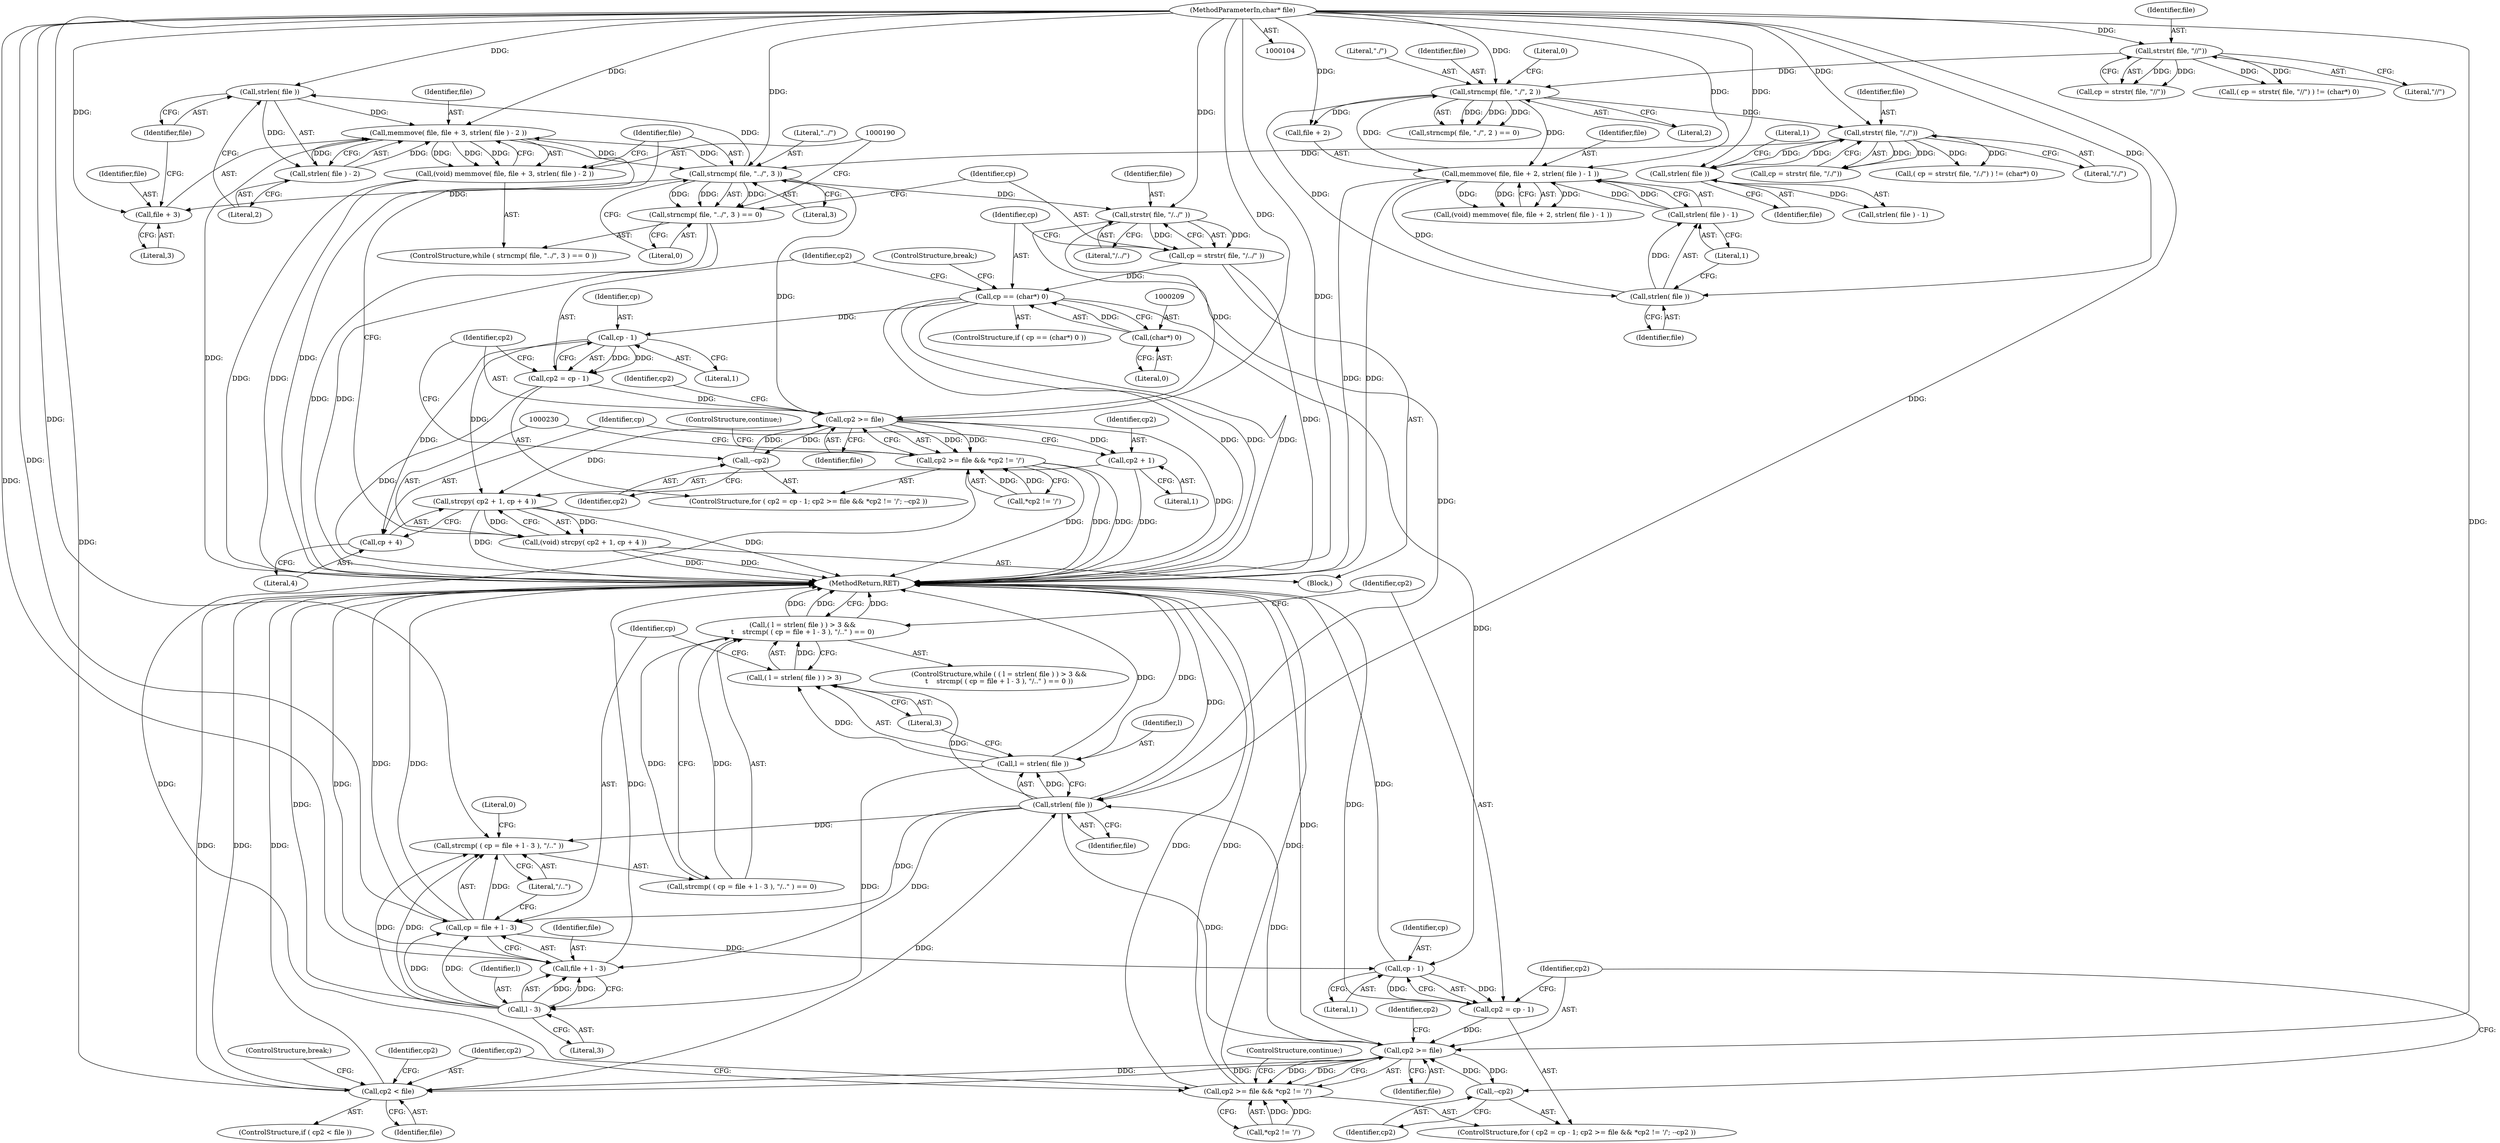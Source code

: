 digraph "1_sthttpd_c0dc63a49d8605649f1d8e4a96c9b468b0bff660@API" {
"1000197" [label="(Call,strlen( file ))"];
"1000105" [label="(MethodParameterIn,char* file)"];
"1000184" [label="(Call,strncmp( file, \"../\", 3 ))"];
"1000163" [label="(Call,strstr( file, \"/./\"))"];
"1000177" [label="(Call,strlen( file ))"];
"1000143" [label="(Call,strncmp( file, \"./\", 2 ))"];
"1000150" [label="(Call,memmove( file, file + 2, strlen( file ) - 1 ))"];
"1000156" [label="(Call,strlen( file ))"];
"1000155" [label="(Call,strlen( file ) - 1)"];
"1000114" [label="(Call,strstr( file, \"//\"))"];
"1000219" [label="(Call,cp2 >= file)"];
"1000226" [label="(Call,--cp2)"];
"1000213" [label="(Call,cp2 = cp - 1)"];
"1000215" [label="(Call,cp - 1)"];
"1000206" [label="(Call,cp == (char*) 0)"];
"1000200" [label="(Call,cp = strstr( file, \"/../\" ))"];
"1000202" [label="(Call,strstr( file, \"/../\" ))"];
"1000208" [label="(Call,(char*) 0)"];
"1000191" [label="(Call,memmove( file, file + 3, strlen( file ) - 2 ))"];
"1000197" [label="(Call,strlen( file ))"];
"1000196" [label="(Call,strlen( file ) - 2)"];
"1000183" [label="(Call,strncmp( file, \"../\", 3 ) == 0)"];
"1000193" [label="(Call,file + 3)"];
"1000218" [label="(Call,cp2 >= file && *cp2 != '/')"];
"1000264" [label="(Call,cp2 >= file && *cp2 != '/')"];
"1000231" [label="(Call,strcpy( cp2 + 1, cp + 4 ))"];
"1000229" [label="(Call,(void) strcpy( cp2 + 1, cp + 4 ))"];
"1000232" [label="(Call,cp2 + 1)"];
"1000235" [label="(Call,cp + 4)"];
"1000261" [label="(Call,cp - 1)"];
"1000259" [label="(Call,cp2 = cp - 1)"];
"1000265" [label="(Call,cp2 >= file)"];
"1000243" [label="(Call,strlen( file ))"];
"1000240" [label="(Call,( l = strlen( file ) ) > 3)"];
"1000239" [label="(Call,( l = strlen( file ) ) > 3 &&\n\t    strcmp( ( cp = file + l - 3 ), \"/..\" ) == 0)"];
"1000241" [label="(Call,l = strlen( file ))"];
"1000252" [label="(Call,l - 3)"];
"1000247" [label="(Call,strcmp( ( cp = file + l - 3 ), \"/..\" ))"];
"1000248" [label="(Call,cp = file + l - 3)"];
"1000250" [label="(Call,file + l - 3)"];
"1000272" [label="(Call,--cp2)"];
"1000276" [label="(Call,cp2 < file)"];
"1000189" [label="(Call,(void) memmove( file, file + 3, strlen( file ) - 2 ))"];
"1000182" [label="(ControlStructure,while ( strncmp( file, \"../\", 3 ) == 0 ))"];
"1000242" [label="(Identifier,l)"];
"1000243" [label="(Call,strlen( file ))"];
"1000220" [label="(Identifier,cp2)"];
"1000258" [label="(ControlStructure,for ( cp2 = cp - 1; cp2 >= file && *cp2 != '/'; --cp2 ))"];
"1000151" [label="(Identifier,file)"];
"1000186" [label="(Literal,\"../\")"];
"1000232" [label="(Call,cp2 + 1)"];
"1000273" [label="(Identifier,cp2)"];
"1000212" [label="(ControlStructure,for ( cp2 = cp - 1; cp2 >= file && *cp2 != '/'; --cp2 ))"];
"1000270" [label="(Identifier,cp2)"];
"1000277" [label="(Identifier,cp2)"];
"1000213" [label="(Call,cp2 = cp - 1)"];
"1000210" [label="(Literal,0)"];
"1000219" [label="(Call,cp2 >= file)"];
"1000156" [label="(Call,strlen( file ))"];
"1000146" [label="(Literal,2)"];
"1000211" [label="(ControlStructure,break;)"];
"1000178" [label="(Identifier,file)"];
"1000217" [label="(Literal,1)"];
"1000240" [label="(Call,( l = strlen( file ) ) > 3)"];
"1000265" [label="(Call,cp2 >= file)"];
"1000228" [label="(ControlStructure,continue;)"];
"1000275" [label="(ControlStructure,if ( cp2 < file ))"];
"1000233" [label="(Identifier,cp2)"];
"1000116" [label="(Literal,\"//\")"];
"1000241" [label="(Call,l = strlen( file ))"];
"1000195" [label="(Literal,3)"];
"1000115" [label="(Identifier,file)"];
"1000179" [label="(Literal,1)"];
"1000176" [label="(Call,strlen( file ) - 1)"];
"1000114" [label="(Call,strstr( file, \"//\"))"];
"1000145" [label="(Literal,\"./\")"];
"1000234" [label="(Literal,1)"];
"1000236" [label="(Identifier,cp)"];
"1000227" [label="(Identifier,cp2)"];
"1000144" [label="(Identifier,file)"];
"1000247" [label="(Call,strcmp( ( cp = file + l - 3 ), \"/..\" ))"];
"1000177" [label="(Call,strlen( file ))"];
"1000143" [label="(Call,strncmp( file, \"./\", 2 ))"];
"1000252" [label="(Call,l - 3)"];
"1000256" [label="(Literal,0)"];
"1000215" [label="(Call,cp - 1)"];
"1000206" [label="(Call,cp == (char*) 0)"];
"1000205" [label="(ControlStructure,if ( cp == (char*) 0 ))"];
"1000248" [label="(Call,cp = file + l - 3)"];
"1000189" [label="(Call,(void) memmove( file, file + 3, strlen( file ) - 2 ))"];
"1000251" [label="(Identifier,file)"];
"1000161" [label="(Call,cp = strstr( file, \"/./\"))"];
"1000142" [label="(Call,strncmp( file, \"./\", 2 ) == 0)"];
"1000164" [label="(Identifier,file)"];
"1000160" [label="(Call,( cp = strstr( file, \"/./\") ) != (char*) 0)"];
"1000216" [label="(Identifier,cp)"];
"1000200" [label="(Call,cp = strstr( file, \"/../\" ))"];
"1000264" [label="(Call,cp2 >= file && *cp2 != '/')"];
"1000245" [label="(Literal,3)"];
"1000244" [label="(Identifier,file)"];
"1000272" [label="(Call,--cp2)"];
"1000226" [label="(Call,--cp2)"];
"1000263" [label="(Literal,1)"];
"1000192" [label="(Identifier,file)"];
"1000260" [label="(Identifier,cp2)"];
"1000231" [label="(Call,strcpy( cp2 + 1, cp + 4 ))"];
"1000279" [label="(ControlStructure,break;)"];
"1000250" [label="(Call,file + l - 3)"];
"1000224" [label="(Identifier,cp2)"];
"1000222" [label="(Call,*cp2 != '/')"];
"1000249" [label="(Identifier,cp)"];
"1000155" [label="(Call,strlen( file ) - 1)"];
"1000157" [label="(Identifier,file)"];
"1000111" [label="(Call,( cp = strstr( file, \"//\") ) != (char*) 0)"];
"1000204" [label="(Literal,\"/../\")"];
"1000148" [label="(Call,(void) memmove( file, file + 2, strlen( file ) - 1 ))"];
"1000147" [label="(Literal,0)"];
"1000183" [label="(Call,strncmp( file, \"../\", 3 ) == 0)"];
"1000282" [label="(Identifier,cp2)"];
"1000253" [label="(Identifier,l)"];
"1000268" [label="(Call,*cp2 != '/')"];
"1000274" [label="(ControlStructure,continue;)"];
"1000152" [label="(Call,file + 2)"];
"1000276" [label="(Call,cp2 < file)"];
"1000105" [label="(MethodParameterIn,char* file)"];
"1000150" [label="(Call,memmove( file, file + 2, strlen( file ) - 1 ))"];
"1000259" [label="(Call,cp2 = cp - 1)"];
"1000158" [label="(Literal,1)"];
"1000208" [label="(Call,(char*) 0)"];
"1000262" [label="(Identifier,cp)"];
"1000254" [label="(Literal,3)"];
"1000278" [label="(Identifier,file)"];
"1000197" [label="(Call,strlen( file ))"];
"1000188" [label="(Literal,0)"];
"1000198" [label="(Identifier,file)"];
"1000196" [label="(Call,strlen( file ) - 2)"];
"1000221" [label="(Identifier,file)"];
"1000267" [label="(Identifier,file)"];
"1000246" [label="(Call,strcmp( ( cp = file + l - 3 ), \"/..\" ) == 0)"];
"1000191" [label="(Call,memmove( file, file + 3, strlen( file ) - 2 ))"];
"1000194" [label="(Identifier,file)"];
"1000284" [label="(MethodReturn,RET)"];
"1000165" [label="(Literal,\"/./\")"];
"1000184" [label="(Call,strncmp( file, \"../\", 3 ))"];
"1000214" [label="(Identifier,cp2)"];
"1000203" [label="(Identifier,file)"];
"1000237" [label="(Literal,4)"];
"1000229" [label="(Call,(void) strcpy( cp2 + 1, cp + 4 ))"];
"1000266" [label="(Identifier,cp2)"];
"1000207" [label="(Identifier,cp)"];
"1000187" [label="(Literal,3)"];
"1000112" [label="(Call,cp = strstr( file, \"//\"))"];
"1000255" [label="(Literal,\"/..\")"];
"1000163" [label="(Call,strstr( file, \"/./\"))"];
"1000235" [label="(Call,cp + 4)"];
"1000202" [label="(Call,strstr( file, \"/../\" ))"];
"1000238" [label="(ControlStructure,while ( ( l = strlen( file ) ) > 3 &&\n\t    strcmp( ( cp = file + l - 3 ), \"/..\" ) == 0 ))"];
"1000201" [label="(Identifier,cp)"];
"1000261" [label="(Call,cp - 1)"];
"1000218" [label="(Call,cp2 >= file && *cp2 != '/')"];
"1000185" [label="(Identifier,file)"];
"1000199" [label="(Literal,2)"];
"1000193" [label="(Call,file + 3)"];
"1000239" [label="(Call,( l = strlen( file ) ) > 3 &&\n\t    strcmp( ( cp = file + l - 3 ), \"/..\" ) == 0)"];
"1000181" [label="(Block,)"];
"1000197" -> "1000196"  [label="AST: "];
"1000197" -> "1000198"  [label="CFG: "];
"1000198" -> "1000197"  [label="AST: "];
"1000199" -> "1000197"  [label="CFG: "];
"1000197" -> "1000191"  [label="DDG: "];
"1000197" -> "1000196"  [label="DDG: "];
"1000105" -> "1000197"  [label="DDG: "];
"1000184" -> "1000197"  [label="DDG: "];
"1000105" -> "1000104"  [label="AST: "];
"1000105" -> "1000284"  [label="DDG: "];
"1000105" -> "1000114"  [label="DDG: "];
"1000105" -> "1000143"  [label="DDG: "];
"1000105" -> "1000150"  [label="DDG: "];
"1000105" -> "1000152"  [label="DDG: "];
"1000105" -> "1000156"  [label="DDG: "];
"1000105" -> "1000163"  [label="DDG: "];
"1000105" -> "1000177"  [label="DDG: "];
"1000105" -> "1000184"  [label="DDG: "];
"1000105" -> "1000191"  [label="DDG: "];
"1000105" -> "1000193"  [label="DDG: "];
"1000105" -> "1000202"  [label="DDG: "];
"1000105" -> "1000219"  [label="DDG: "];
"1000105" -> "1000243"  [label="DDG: "];
"1000105" -> "1000247"  [label="DDG: "];
"1000105" -> "1000248"  [label="DDG: "];
"1000105" -> "1000250"  [label="DDG: "];
"1000105" -> "1000265"  [label="DDG: "];
"1000105" -> "1000276"  [label="DDG: "];
"1000184" -> "1000183"  [label="AST: "];
"1000184" -> "1000187"  [label="CFG: "];
"1000185" -> "1000184"  [label="AST: "];
"1000186" -> "1000184"  [label="AST: "];
"1000187" -> "1000184"  [label="AST: "];
"1000188" -> "1000184"  [label="CFG: "];
"1000184" -> "1000183"  [label="DDG: "];
"1000184" -> "1000183"  [label="DDG: "];
"1000184" -> "1000183"  [label="DDG: "];
"1000163" -> "1000184"  [label="DDG: "];
"1000219" -> "1000184"  [label="DDG: "];
"1000191" -> "1000184"  [label="DDG: "];
"1000184" -> "1000191"  [label="DDG: "];
"1000184" -> "1000193"  [label="DDG: "];
"1000184" -> "1000202"  [label="DDG: "];
"1000163" -> "1000161"  [label="AST: "];
"1000163" -> "1000165"  [label="CFG: "];
"1000164" -> "1000163"  [label="AST: "];
"1000165" -> "1000163"  [label="AST: "];
"1000161" -> "1000163"  [label="CFG: "];
"1000163" -> "1000160"  [label="DDG: "];
"1000163" -> "1000160"  [label="DDG: "];
"1000163" -> "1000161"  [label="DDG: "];
"1000163" -> "1000161"  [label="DDG: "];
"1000177" -> "1000163"  [label="DDG: "];
"1000143" -> "1000163"  [label="DDG: "];
"1000163" -> "1000177"  [label="DDG: "];
"1000177" -> "1000176"  [label="AST: "];
"1000177" -> "1000178"  [label="CFG: "];
"1000178" -> "1000177"  [label="AST: "];
"1000179" -> "1000177"  [label="CFG: "];
"1000177" -> "1000176"  [label="DDG: "];
"1000143" -> "1000142"  [label="AST: "];
"1000143" -> "1000146"  [label="CFG: "];
"1000144" -> "1000143"  [label="AST: "];
"1000145" -> "1000143"  [label="AST: "];
"1000146" -> "1000143"  [label="AST: "];
"1000147" -> "1000143"  [label="CFG: "];
"1000143" -> "1000142"  [label="DDG: "];
"1000143" -> "1000142"  [label="DDG: "];
"1000143" -> "1000142"  [label="DDG: "];
"1000150" -> "1000143"  [label="DDG: "];
"1000114" -> "1000143"  [label="DDG: "];
"1000143" -> "1000150"  [label="DDG: "];
"1000143" -> "1000152"  [label="DDG: "];
"1000143" -> "1000156"  [label="DDG: "];
"1000150" -> "1000148"  [label="AST: "];
"1000150" -> "1000155"  [label="CFG: "];
"1000151" -> "1000150"  [label="AST: "];
"1000152" -> "1000150"  [label="AST: "];
"1000155" -> "1000150"  [label="AST: "];
"1000148" -> "1000150"  [label="CFG: "];
"1000150" -> "1000284"  [label="DDG: "];
"1000150" -> "1000284"  [label="DDG: "];
"1000150" -> "1000148"  [label="DDG: "];
"1000150" -> "1000148"  [label="DDG: "];
"1000150" -> "1000148"  [label="DDG: "];
"1000156" -> "1000150"  [label="DDG: "];
"1000155" -> "1000150"  [label="DDG: "];
"1000155" -> "1000150"  [label="DDG: "];
"1000156" -> "1000155"  [label="AST: "];
"1000156" -> "1000157"  [label="CFG: "];
"1000157" -> "1000156"  [label="AST: "];
"1000158" -> "1000156"  [label="CFG: "];
"1000156" -> "1000155"  [label="DDG: "];
"1000155" -> "1000158"  [label="CFG: "];
"1000158" -> "1000155"  [label="AST: "];
"1000114" -> "1000112"  [label="AST: "];
"1000114" -> "1000116"  [label="CFG: "];
"1000115" -> "1000114"  [label="AST: "];
"1000116" -> "1000114"  [label="AST: "];
"1000112" -> "1000114"  [label="CFG: "];
"1000114" -> "1000111"  [label="DDG: "];
"1000114" -> "1000111"  [label="DDG: "];
"1000114" -> "1000112"  [label="DDG: "];
"1000114" -> "1000112"  [label="DDG: "];
"1000219" -> "1000218"  [label="AST: "];
"1000219" -> "1000221"  [label="CFG: "];
"1000220" -> "1000219"  [label="AST: "];
"1000221" -> "1000219"  [label="AST: "];
"1000224" -> "1000219"  [label="CFG: "];
"1000218" -> "1000219"  [label="CFG: "];
"1000219" -> "1000284"  [label="DDG: "];
"1000219" -> "1000218"  [label="DDG: "];
"1000219" -> "1000218"  [label="DDG: "];
"1000226" -> "1000219"  [label="DDG: "];
"1000213" -> "1000219"  [label="DDG: "];
"1000202" -> "1000219"  [label="DDG: "];
"1000219" -> "1000226"  [label="DDG: "];
"1000219" -> "1000231"  [label="DDG: "];
"1000219" -> "1000232"  [label="DDG: "];
"1000226" -> "1000212"  [label="AST: "];
"1000226" -> "1000227"  [label="CFG: "];
"1000227" -> "1000226"  [label="AST: "];
"1000220" -> "1000226"  [label="CFG: "];
"1000213" -> "1000212"  [label="AST: "];
"1000213" -> "1000215"  [label="CFG: "];
"1000214" -> "1000213"  [label="AST: "];
"1000215" -> "1000213"  [label="AST: "];
"1000220" -> "1000213"  [label="CFG: "];
"1000213" -> "1000284"  [label="DDG: "];
"1000215" -> "1000213"  [label="DDG: "];
"1000215" -> "1000213"  [label="DDG: "];
"1000215" -> "1000217"  [label="CFG: "];
"1000216" -> "1000215"  [label="AST: "];
"1000217" -> "1000215"  [label="AST: "];
"1000206" -> "1000215"  [label="DDG: "];
"1000215" -> "1000231"  [label="DDG: "];
"1000215" -> "1000235"  [label="DDG: "];
"1000206" -> "1000205"  [label="AST: "];
"1000206" -> "1000208"  [label="CFG: "];
"1000207" -> "1000206"  [label="AST: "];
"1000208" -> "1000206"  [label="AST: "];
"1000211" -> "1000206"  [label="CFG: "];
"1000214" -> "1000206"  [label="CFG: "];
"1000206" -> "1000284"  [label="DDG: "];
"1000206" -> "1000284"  [label="DDG: "];
"1000206" -> "1000284"  [label="DDG: "];
"1000200" -> "1000206"  [label="DDG: "];
"1000208" -> "1000206"  [label="DDG: "];
"1000206" -> "1000261"  [label="DDG: "];
"1000200" -> "1000181"  [label="AST: "];
"1000200" -> "1000202"  [label="CFG: "];
"1000201" -> "1000200"  [label="AST: "];
"1000202" -> "1000200"  [label="AST: "];
"1000207" -> "1000200"  [label="CFG: "];
"1000200" -> "1000284"  [label="DDG: "];
"1000202" -> "1000200"  [label="DDG: "];
"1000202" -> "1000200"  [label="DDG: "];
"1000202" -> "1000204"  [label="CFG: "];
"1000203" -> "1000202"  [label="AST: "];
"1000204" -> "1000202"  [label="AST: "];
"1000202" -> "1000243"  [label="DDG: "];
"1000208" -> "1000210"  [label="CFG: "];
"1000209" -> "1000208"  [label="AST: "];
"1000210" -> "1000208"  [label="AST: "];
"1000191" -> "1000189"  [label="AST: "];
"1000191" -> "1000196"  [label="CFG: "];
"1000192" -> "1000191"  [label="AST: "];
"1000193" -> "1000191"  [label="AST: "];
"1000196" -> "1000191"  [label="AST: "];
"1000189" -> "1000191"  [label="CFG: "];
"1000191" -> "1000284"  [label="DDG: "];
"1000191" -> "1000284"  [label="DDG: "];
"1000191" -> "1000189"  [label="DDG: "];
"1000191" -> "1000189"  [label="DDG: "];
"1000191" -> "1000189"  [label="DDG: "];
"1000196" -> "1000191"  [label="DDG: "];
"1000196" -> "1000191"  [label="DDG: "];
"1000196" -> "1000199"  [label="CFG: "];
"1000199" -> "1000196"  [label="AST: "];
"1000183" -> "1000182"  [label="AST: "];
"1000183" -> "1000188"  [label="CFG: "];
"1000188" -> "1000183"  [label="AST: "];
"1000190" -> "1000183"  [label="CFG: "];
"1000201" -> "1000183"  [label="CFG: "];
"1000183" -> "1000284"  [label="DDG: "];
"1000183" -> "1000284"  [label="DDG: "];
"1000193" -> "1000195"  [label="CFG: "];
"1000194" -> "1000193"  [label="AST: "];
"1000195" -> "1000193"  [label="AST: "];
"1000198" -> "1000193"  [label="CFG: "];
"1000218" -> "1000212"  [label="AST: "];
"1000218" -> "1000222"  [label="CFG: "];
"1000222" -> "1000218"  [label="AST: "];
"1000228" -> "1000218"  [label="CFG: "];
"1000230" -> "1000218"  [label="CFG: "];
"1000218" -> "1000284"  [label="DDG: "];
"1000218" -> "1000284"  [label="DDG: "];
"1000218" -> "1000284"  [label="DDG: "];
"1000222" -> "1000218"  [label="DDG: "];
"1000222" -> "1000218"  [label="DDG: "];
"1000218" -> "1000264"  [label="DDG: "];
"1000264" -> "1000258"  [label="AST: "];
"1000264" -> "1000265"  [label="CFG: "];
"1000264" -> "1000268"  [label="CFG: "];
"1000265" -> "1000264"  [label="AST: "];
"1000268" -> "1000264"  [label="AST: "];
"1000274" -> "1000264"  [label="CFG: "];
"1000277" -> "1000264"  [label="CFG: "];
"1000264" -> "1000284"  [label="DDG: "];
"1000264" -> "1000284"  [label="DDG: "];
"1000264" -> "1000284"  [label="DDG: "];
"1000265" -> "1000264"  [label="DDG: "];
"1000265" -> "1000264"  [label="DDG: "];
"1000268" -> "1000264"  [label="DDG: "];
"1000268" -> "1000264"  [label="DDG: "];
"1000231" -> "1000229"  [label="AST: "];
"1000231" -> "1000235"  [label="CFG: "];
"1000232" -> "1000231"  [label="AST: "];
"1000235" -> "1000231"  [label="AST: "];
"1000229" -> "1000231"  [label="CFG: "];
"1000231" -> "1000284"  [label="DDG: "];
"1000231" -> "1000284"  [label="DDG: "];
"1000231" -> "1000229"  [label="DDG: "];
"1000231" -> "1000229"  [label="DDG: "];
"1000229" -> "1000181"  [label="AST: "];
"1000230" -> "1000229"  [label="AST: "];
"1000185" -> "1000229"  [label="CFG: "];
"1000229" -> "1000284"  [label="DDG: "];
"1000229" -> "1000284"  [label="DDG: "];
"1000232" -> "1000234"  [label="CFG: "];
"1000233" -> "1000232"  [label="AST: "];
"1000234" -> "1000232"  [label="AST: "];
"1000236" -> "1000232"  [label="CFG: "];
"1000232" -> "1000284"  [label="DDG: "];
"1000235" -> "1000237"  [label="CFG: "];
"1000236" -> "1000235"  [label="AST: "];
"1000237" -> "1000235"  [label="AST: "];
"1000261" -> "1000259"  [label="AST: "];
"1000261" -> "1000263"  [label="CFG: "];
"1000262" -> "1000261"  [label="AST: "];
"1000263" -> "1000261"  [label="AST: "];
"1000259" -> "1000261"  [label="CFG: "];
"1000261" -> "1000284"  [label="DDG: "];
"1000261" -> "1000259"  [label="DDG: "];
"1000261" -> "1000259"  [label="DDG: "];
"1000248" -> "1000261"  [label="DDG: "];
"1000259" -> "1000258"  [label="AST: "];
"1000260" -> "1000259"  [label="AST: "];
"1000266" -> "1000259"  [label="CFG: "];
"1000259" -> "1000284"  [label="DDG: "];
"1000259" -> "1000265"  [label="DDG: "];
"1000265" -> "1000267"  [label="CFG: "];
"1000266" -> "1000265"  [label="AST: "];
"1000267" -> "1000265"  [label="AST: "];
"1000270" -> "1000265"  [label="CFG: "];
"1000265" -> "1000284"  [label="DDG: "];
"1000265" -> "1000243"  [label="DDG: "];
"1000272" -> "1000265"  [label="DDG: "];
"1000243" -> "1000265"  [label="DDG: "];
"1000265" -> "1000272"  [label="DDG: "];
"1000265" -> "1000276"  [label="DDG: "];
"1000265" -> "1000276"  [label="DDG: "];
"1000243" -> "1000241"  [label="AST: "];
"1000243" -> "1000244"  [label="CFG: "];
"1000244" -> "1000243"  [label="AST: "];
"1000241" -> "1000243"  [label="CFG: "];
"1000243" -> "1000284"  [label="DDG: "];
"1000243" -> "1000240"  [label="DDG: "];
"1000243" -> "1000241"  [label="DDG: "];
"1000276" -> "1000243"  [label="DDG: "];
"1000243" -> "1000247"  [label="DDG: "];
"1000243" -> "1000248"  [label="DDG: "];
"1000243" -> "1000250"  [label="DDG: "];
"1000240" -> "1000239"  [label="AST: "];
"1000240" -> "1000245"  [label="CFG: "];
"1000241" -> "1000240"  [label="AST: "];
"1000245" -> "1000240"  [label="AST: "];
"1000249" -> "1000240"  [label="CFG: "];
"1000239" -> "1000240"  [label="CFG: "];
"1000240" -> "1000239"  [label="DDG: "];
"1000241" -> "1000240"  [label="DDG: "];
"1000239" -> "1000238"  [label="AST: "];
"1000239" -> "1000246"  [label="CFG: "];
"1000246" -> "1000239"  [label="AST: "];
"1000260" -> "1000239"  [label="CFG: "];
"1000284" -> "1000239"  [label="CFG: "];
"1000239" -> "1000284"  [label="DDG: "];
"1000239" -> "1000284"  [label="DDG: "];
"1000239" -> "1000284"  [label="DDG: "];
"1000246" -> "1000239"  [label="DDG: "];
"1000246" -> "1000239"  [label="DDG: "];
"1000242" -> "1000241"  [label="AST: "];
"1000245" -> "1000241"  [label="CFG: "];
"1000241" -> "1000284"  [label="DDG: "];
"1000241" -> "1000284"  [label="DDG: "];
"1000241" -> "1000252"  [label="DDG: "];
"1000252" -> "1000250"  [label="AST: "];
"1000252" -> "1000254"  [label="CFG: "];
"1000253" -> "1000252"  [label="AST: "];
"1000254" -> "1000252"  [label="AST: "];
"1000250" -> "1000252"  [label="CFG: "];
"1000252" -> "1000284"  [label="DDG: "];
"1000252" -> "1000247"  [label="DDG: "];
"1000252" -> "1000247"  [label="DDG: "];
"1000252" -> "1000248"  [label="DDG: "];
"1000252" -> "1000248"  [label="DDG: "];
"1000252" -> "1000250"  [label="DDG: "];
"1000252" -> "1000250"  [label="DDG: "];
"1000247" -> "1000246"  [label="AST: "];
"1000247" -> "1000255"  [label="CFG: "];
"1000248" -> "1000247"  [label="AST: "];
"1000255" -> "1000247"  [label="AST: "];
"1000256" -> "1000247"  [label="CFG: "];
"1000248" -> "1000247"  [label="DDG: "];
"1000248" -> "1000250"  [label="CFG: "];
"1000249" -> "1000248"  [label="AST: "];
"1000250" -> "1000248"  [label="AST: "];
"1000255" -> "1000248"  [label="CFG: "];
"1000248" -> "1000284"  [label="DDG: "];
"1000248" -> "1000284"  [label="DDG: "];
"1000251" -> "1000250"  [label="AST: "];
"1000250" -> "1000284"  [label="DDG: "];
"1000250" -> "1000284"  [label="DDG: "];
"1000272" -> "1000258"  [label="AST: "];
"1000272" -> "1000273"  [label="CFG: "];
"1000273" -> "1000272"  [label="AST: "];
"1000266" -> "1000272"  [label="CFG: "];
"1000276" -> "1000275"  [label="AST: "];
"1000276" -> "1000278"  [label="CFG: "];
"1000277" -> "1000276"  [label="AST: "];
"1000278" -> "1000276"  [label="AST: "];
"1000279" -> "1000276"  [label="CFG: "];
"1000282" -> "1000276"  [label="CFG: "];
"1000276" -> "1000284"  [label="DDG: "];
"1000276" -> "1000284"  [label="DDG: "];
"1000276" -> "1000284"  [label="DDG: "];
"1000189" -> "1000182"  [label="AST: "];
"1000190" -> "1000189"  [label="AST: "];
"1000185" -> "1000189"  [label="CFG: "];
"1000189" -> "1000284"  [label="DDG: "];
"1000189" -> "1000284"  [label="DDG: "];
}
